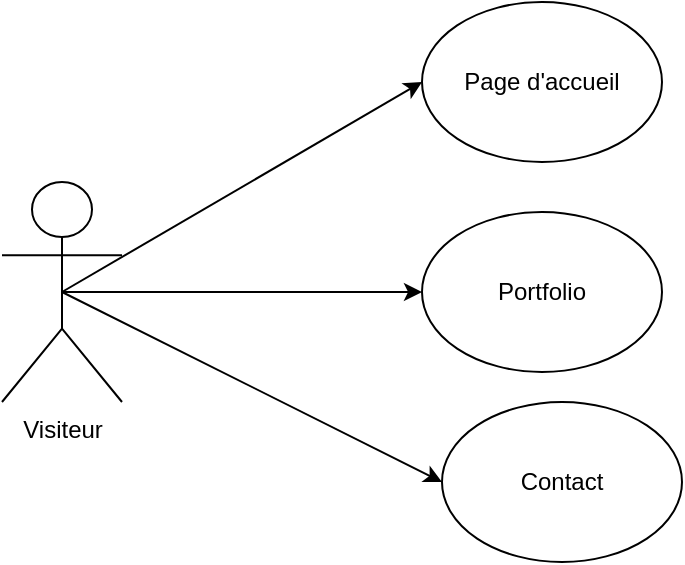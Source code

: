 <mxfile version="26.0.11">
  <diagram name="Page-1" id="rd34APG23a7WkI9iDaVv">
    <mxGraphModel dx="1000" dy="530" grid="1" gridSize="10" guides="1" tooltips="1" connect="1" arrows="1" fold="1" page="1" pageScale="1" pageWidth="827" pageHeight="1169" math="0" shadow="0">
      <root>
        <mxCell id="0" />
        <mxCell id="1" parent="0" />
        <mxCell id="PuTeIG5y3rmw-Kg3oN1b-1" value="Visiteur" style="shape=umlActor;verticalLabelPosition=bottom;verticalAlign=top;html=1;outlineConnect=0;" vertex="1" parent="1">
          <mxGeometry x="370" y="210" width="60" height="110" as="geometry" />
        </mxCell>
        <mxCell id="PuTeIG5y3rmw-Kg3oN1b-2" value="" style="endArrow=classic;html=1;rounded=0;entryX=0;entryY=0.5;entryDx=0;entryDy=0;exitX=0.5;exitY=0.5;exitDx=0;exitDy=0;exitPerimeter=0;" edge="1" parent="1" source="PuTeIG5y3rmw-Kg3oN1b-1" target="PuTeIG5y3rmw-Kg3oN1b-5">
          <mxGeometry width="50" height="50" relative="1" as="geometry">
            <mxPoint x="430" y="220" as="sourcePoint" />
            <mxPoint x="560" y="160" as="targetPoint" />
          </mxGeometry>
        </mxCell>
        <mxCell id="PuTeIG5y3rmw-Kg3oN1b-3" value="" style="endArrow=classic;html=1;rounded=0;entryX=0;entryY=0.5;entryDx=0;entryDy=0;exitX=0.5;exitY=0.5;exitDx=0;exitDy=0;exitPerimeter=0;" edge="1" parent="1" source="PuTeIG5y3rmw-Kg3oN1b-1" target="PuTeIG5y3rmw-Kg3oN1b-6">
          <mxGeometry width="50" height="50" relative="1" as="geometry">
            <mxPoint x="440" y="270" as="sourcePoint" />
            <mxPoint x="560" y="270" as="targetPoint" />
          </mxGeometry>
        </mxCell>
        <mxCell id="PuTeIG5y3rmw-Kg3oN1b-4" value="" style="endArrow=classic;html=1;rounded=0;entryX=0;entryY=0.5;entryDx=0;entryDy=0;exitX=0.5;exitY=0.5;exitDx=0;exitDy=0;exitPerimeter=0;" edge="1" parent="1" source="PuTeIG5y3rmw-Kg3oN1b-1" target="PuTeIG5y3rmw-Kg3oN1b-7">
          <mxGeometry width="50" height="50" relative="1" as="geometry">
            <mxPoint x="450" y="310" as="sourcePoint" />
            <mxPoint x="580" y="330" as="targetPoint" />
            <Array as="points" />
          </mxGeometry>
        </mxCell>
        <mxCell id="PuTeIG5y3rmw-Kg3oN1b-5" value="Page d&#39;accueil" style="ellipse;whiteSpace=wrap;html=1;" vertex="1" parent="1">
          <mxGeometry x="580" y="120" width="120" height="80" as="geometry" />
        </mxCell>
        <mxCell id="PuTeIG5y3rmw-Kg3oN1b-6" value="Portfolio" style="ellipse;whiteSpace=wrap;html=1;" vertex="1" parent="1">
          <mxGeometry x="580" y="225" width="120" height="80" as="geometry" />
        </mxCell>
        <mxCell id="PuTeIG5y3rmw-Kg3oN1b-7" value="Contact" style="ellipse;whiteSpace=wrap;html=1;" vertex="1" parent="1">
          <mxGeometry x="590" y="320" width="120" height="80" as="geometry" />
        </mxCell>
      </root>
    </mxGraphModel>
  </diagram>
</mxfile>
